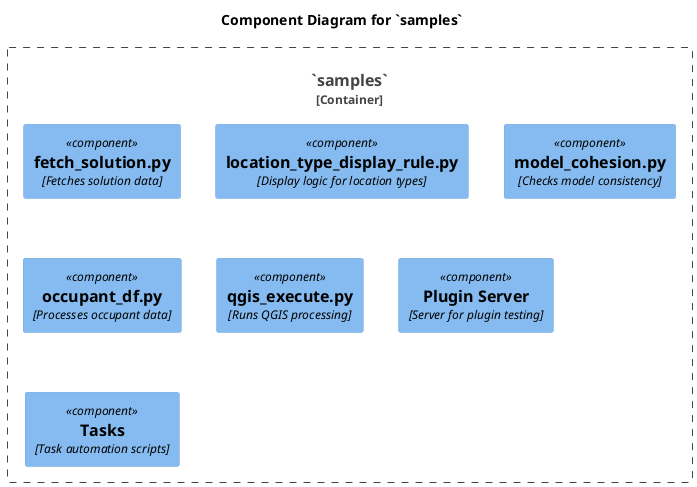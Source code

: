 @startuml C4_Component_samples
!include <C4/C4_Component.puml>

title Component Diagram for `samples`

Container_Boundary(samples, "`samples`") {
    Component(fetch_solution, "fetch_solution.py", "Fetches solution data")
    Component(location_type_display_rule, "location_type_display_rule.py", "Display logic for location types")
    Component(model_cohesion, "model_cohesion.py", "Checks model consistency")
    Component(occupant_df, "occupant_df.py", "Processes occupant data")
    Component(qgis_execute, "qgis_execute.py", "Runs QGIS processing")
    Component(plugin_server, "Plugin Server", "Server for plugin testing")
    Component(tasks, "Tasks", "Task automation scripts")
}

@enduml